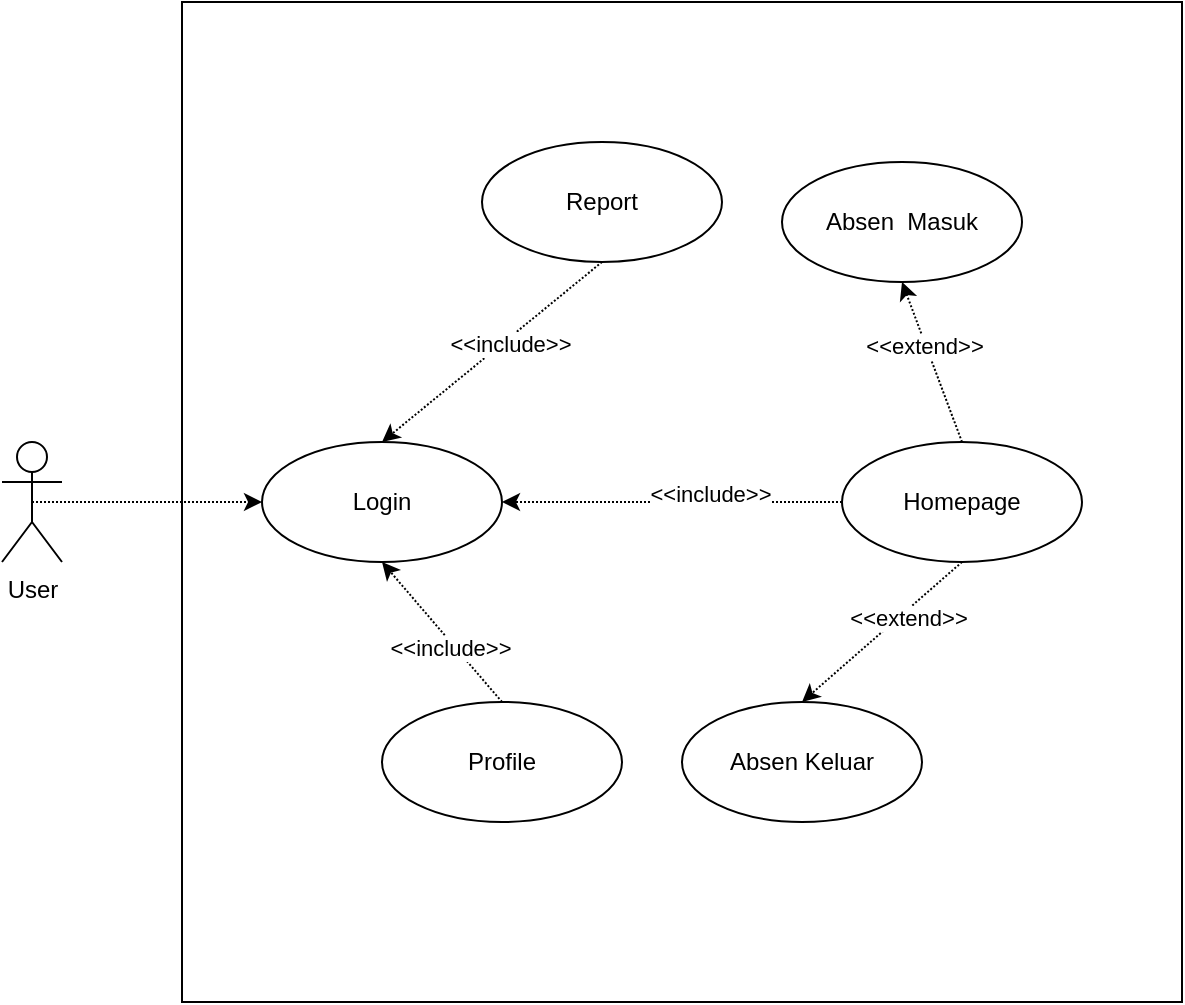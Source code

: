 <mxfile>
    <diagram id="l5fw_aqJ7zk4HcfZqdgV" name="Page-1">
        <mxGraphModel dx="1002" dy="460" grid="1" gridSize="10" guides="1" tooltips="1" connect="1" arrows="1" fold="1" page="1" pageScale="1" pageWidth="850" pageHeight="1100" math="0" shadow="0">
            <root>
                <mxCell id="0"/>
                <mxCell id="1" parent="0"/>
                <mxCell id="47" value="" style="rounded=0;whiteSpace=wrap;html=1;" parent="1" vertex="1">
                    <mxGeometry x="190" y="210" width="500" height="500" as="geometry"/>
                </mxCell>
                <mxCell id="2" value="Login" style="ellipse;whiteSpace=wrap;html=1;" parent="1" vertex="1">
                    <mxGeometry x="230" y="430" width="120" height="60" as="geometry"/>
                </mxCell>
                <mxCell id="4" style="edgeStyle=none;html=1;exitX=0.5;exitY=0.5;exitDx=0;exitDy=0;exitPerimeter=0;dashed=1;dashPattern=1 1;" parent="1" source="3" target="2" edge="1">
                    <mxGeometry relative="1" as="geometry"/>
                </mxCell>
                <mxCell id="3" value="User" style="shape=umlActor;verticalLabelPosition=bottom;verticalAlign=top;html=1;outlineConnect=0;" parent="1" vertex="1">
                    <mxGeometry x="100" y="430" width="30" height="60" as="geometry"/>
                </mxCell>
                <mxCell id="39" style="edgeStyle=none;html=1;exitX=0.5;exitY=1;exitDx=0;exitDy=0;entryX=0.5;entryY=0;entryDx=0;entryDy=0;dashed=1;dashPattern=1 1;" parent="1" source="5" target="2" edge="1">
                    <mxGeometry relative="1" as="geometry"/>
                </mxCell>
                <mxCell id="41" value="&amp;lt;&amp;lt;include&amp;gt;&amp;gt;" style="edgeLabel;html=1;align=center;verticalAlign=middle;resizable=0;points=[];" parent="39" vertex="1" connectable="0">
                    <mxGeometry x="-0.148" y="3" relative="1" as="geometry">
                        <mxPoint x="-1" as="offset"/>
                    </mxGeometry>
                </mxCell>
                <mxCell id="5" value="Report" style="ellipse;whiteSpace=wrap;html=1;" parent="1" vertex="1">
                    <mxGeometry x="340" y="280" width="120" height="60" as="geometry"/>
                </mxCell>
                <mxCell id="35" style="edgeStyle=none;html=1;exitX=0.5;exitY=0;exitDx=0;exitDy=0;entryX=0.5;entryY=1;entryDx=0;entryDy=0;dashed=1;dashPattern=1 1;" parent="1" source="6" target="2" edge="1">
                    <mxGeometry relative="1" as="geometry"/>
                </mxCell>
                <mxCell id="36" value="&amp;lt;&amp;lt;include&amp;gt;&amp;gt;" style="edgeLabel;html=1;align=center;verticalAlign=middle;resizable=0;points=[];" parent="35" vertex="1" connectable="0">
                    <mxGeometry x="-0.171" y="2" relative="1" as="geometry">
                        <mxPoint as="offset"/>
                    </mxGeometry>
                </mxCell>
                <mxCell id="6" value="Profile" style="ellipse;whiteSpace=wrap;html=1;" parent="1" vertex="1">
                    <mxGeometry x="290" y="560" width="120" height="60" as="geometry"/>
                </mxCell>
                <mxCell id="37" style="edgeStyle=none;html=1;exitX=0;exitY=0.5;exitDx=0;exitDy=0;dashed=1;dashPattern=1 1;" parent="1" source="8" target="2" edge="1">
                    <mxGeometry relative="1" as="geometry"/>
                </mxCell>
                <mxCell id="38" value="&amp;lt;&amp;lt;include&amp;gt;&amp;gt;" style="edgeLabel;html=1;align=center;verticalAlign=middle;resizable=0;points=[];" parent="37" vertex="1" connectable="0">
                    <mxGeometry x="-0.215" y="-4" relative="1" as="geometry">
                        <mxPoint as="offset"/>
                    </mxGeometry>
                </mxCell>
                <mxCell id="42" style="edgeStyle=none;html=1;exitX=0.5;exitY=1;exitDx=0;exitDy=0;entryX=0.5;entryY=0;entryDx=0;entryDy=0;dashed=1;dashPattern=1 1;" parent="1" source="8" target="14" edge="1">
                    <mxGeometry relative="1" as="geometry"/>
                </mxCell>
                <mxCell id="43" value="&amp;lt;&amp;lt;extend&amp;gt;&amp;gt;" style="edgeLabel;html=1;align=center;verticalAlign=middle;resizable=0;points=[];" parent="42" vertex="1" connectable="0">
                    <mxGeometry x="-0.267" y="3" relative="1" as="geometry">
                        <mxPoint as="offset"/>
                    </mxGeometry>
                </mxCell>
                <mxCell id="44" style="edgeStyle=none;html=1;exitX=0.5;exitY=0;exitDx=0;exitDy=0;entryX=0.5;entryY=1;entryDx=0;entryDy=0;dashed=1;dashPattern=1 1;" parent="1" source="8" target="13" edge="1">
                    <mxGeometry relative="1" as="geometry"/>
                </mxCell>
                <mxCell id="45" value="&amp;lt;&amp;lt;extend&amp;gt;&amp;gt;" style="edgeLabel;html=1;align=center;verticalAlign=middle;resizable=0;points=[];" parent="44" vertex="1" connectable="0">
                    <mxGeometry x="0.206" relative="1" as="geometry">
                        <mxPoint x="-1" as="offset"/>
                    </mxGeometry>
                </mxCell>
                <mxCell id="8" value="Homepage" style="ellipse;whiteSpace=wrap;html=1;" parent="1" vertex="1">
                    <mxGeometry x="520" y="430" width="120" height="60" as="geometry"/>
                </mxCell>
                <mxCell id="13" value="Absen&amp;nbsp; Masuk" style="ellipse;whiteSpace=wrap;html=1;" parent="1" vertex="1">
                    <mxGeometry x="490" y="290" width="120" height="60" as="geometry"/>
                </mxCell>
                <mxCell id="14" value="Absen Keluar" style="ellipse;whiteSpace=wrap;html=1;" parent="1" vertex="1">
                    <mxGeometry x="440" y="560" width="120" height="60" as="geometry"/>
                </mxCell>
            </root>
        </mxGraphModel>
    </diagram>
</mxfile>